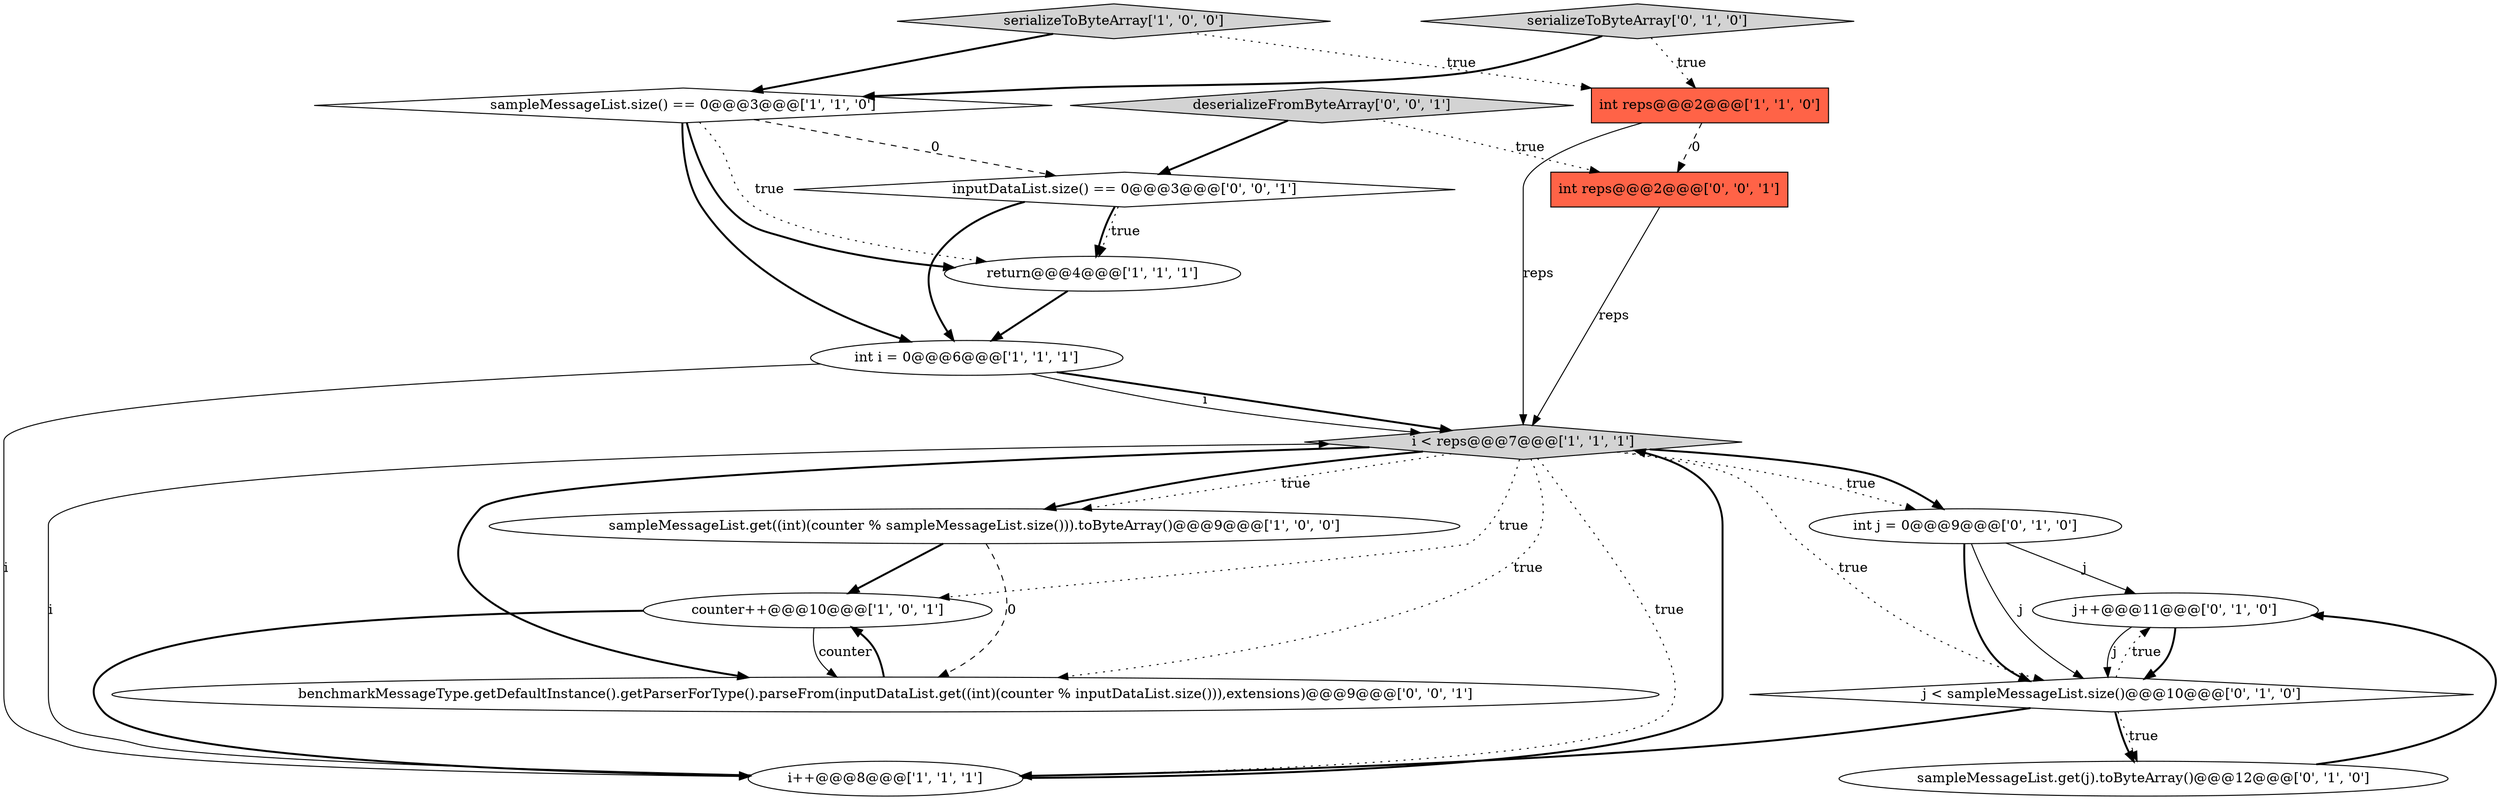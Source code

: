digraph {
7 [style = filled, label = "return@@@4@@@['1', '1', '1']", fillcolor = white, shape = ellipse image = "AAA0AAABBB1BBB"];
5 [style = filled, label = "i < reps@@@7@@@['1', '1', '1']", fillcolor = lightgray, shape = diamond image = "AAA0AAABBB1BBB"];
6 [style = filled, label = "int reps@@@2@@@['1', '1', '0']", fillcolor = tomato, shape = box image = "AAA0AAABBB1BBB"];
0 [style = filled, label = "serializeToByteArray['1', '0', '0']", fillcolor = lightgray, shape = diamond image = "AAA0AAABBB1BBB"];
3 [style = filled, label = "counter++@@@10@@@['1', '0', '1']", fillcolor = white, shape = ellipse image = "AAA0AAABBB1BBB"];
15 [style = filled, label = "inputDataList.size() == 0@@@3@@@['0', '0', '1']", fillcolor = white, shape = diamond image = "AAA0AAABBB3BBB"];
10 [style = filled, label = "int j = 0@@@9@@@['0', '1', '0']", fillcolor = white, shape = ellipse image = "AAA0AAABBB2BBB"];
8 [style = filled, label = "i++@@@8@@@['1', '1', '1']", fillcolor = white, shape = ellipse image = "AAA0AAABBB1BBB"];
11 [style = filled, label = "serializeToByteArray['0', '1', '0']", fillcolor = lightgray, shape = diamond image = "AAA0AAABBB2BBB"];
12 [style = filled, label = "j++@@@11@@@['0', '1', '0']", fillcolor = white, shape = ellipse image = "AAA1AAABBB2BBB"];
9 [style = filled, label = "j < sampleMessageList.size()@@@10@@@['0', '1', '0']", fillcolor = white, shape = diamond image = "AAA0AAABBB2BBB"];
13 [style = filled, label = "sampleMessageList.get(j).toByteArray()@@@12@@@['0', '1', '0']", fillcolor = white, shape = ellipse image = "AAA1AAABBB2BBB"];
17 [style = filled, label = "deserializeFromByteArray['0', '0', '1']", fillcolor = lightgray, shape = diamond image = "AAA0AAABBB3BBB"];
14 [style = filled, label = "benchmarkMessageType.getDefaultInstance().getParserForType().parseFrom(inputDataList.get((int)(counter % inputDataList.size())),extensions)@@@9@@@['0', '0', '1']", fillcolor = white, shape = ellipse image = "AAA0AAABBB3BBB"];
2 [style = filled, label = "int i = 0@@@6@@@['1', '1', '1']", fillcolor = white, shape = ellipse image = "AAA0AAABBB1BBB"];
16 [style = filled, label = "int reps@@@2@@@['0', '0', '1']", fillcolor = tomato, shape = box image = "AAA0AAABBB3BBB"];
4 [style = filled, label = "sampleMessageList.get((int)(counter % sampleMessageList.size())).toByteArray()@@@9@@@['1', '0', '0']", fillcolor = white, shape = ellipse image = "AAA0AAABBB1BBB"];
1 [style = filled, label = "sampleMessageList.size() == 0@@@3@@@['1', '1', '0']", fillcolor = white, shape = diamond image = "AAA0AAABBB1BBB"];
5->8 [style = dotted, label="true"];
5->14 [style = dotted, label="true"];
5->14 [style = bold, label=""];
3->14 [style = solid, label="counter"];
0->6 [style = dotted, label="true"];
5->10 [style = dotted, label="true"];
4->14 [style = dashed, label="0"];
14->3 [style = bold, label=""];
8->5 [style = bold, label=""];
17->16 [style = dotted, label="true"];
2->8 [style = solid, label="i"];
5->9 [style = dotted, label="true"];
2->5 [style = bold, label=""];
5->3 [style = dotted, label="true"];
10->9 [style = bold, label=""];
9->13 [style = dotted, label="true"];
1->7 [style = dotted, label="true"];
9->13 [style = bold, label=""];
5->4 [style = dotted, label="true"];
11->1 [style = bold, label=""];
2->5 [style = solid, label="i"];
15->7 [style = bold, label=""];
5->10 [style = bold, label=""];
0->1 [style = bold, label=""];
15->2 [style = bold, label=""];
5->4 [style = bold, label=""];
12->9 [style = bold, label=""];
13->12 [style = bold, label=""];
10->12 [style = solid, label="j"];
6->5 [style = solid, label="reps"];
17->15 [style = bold, label=""];
11->6 [style = dotted, label="true"];
6->16 [style = dashed, label="0"];
3->8 [style = bold, label=""];
1->15 [style = dashed, label="0"];
12->9 [style = solid, label="j"];
15->7 [style = dotted, label="true"];
9->12 [style = dotted, label="true"];
1->7 [style = bold, label=""];
9->8 [style = bold, label=""];
10->9 [style = solid, label="j"];
4->3 [style = bold, label=""];
1->2 [style = bold, label=""];
8->5 [style = solid, label="i"];
16->5 [style = solid, label="reps"];
7->2 [style = bold, label=""];
}
